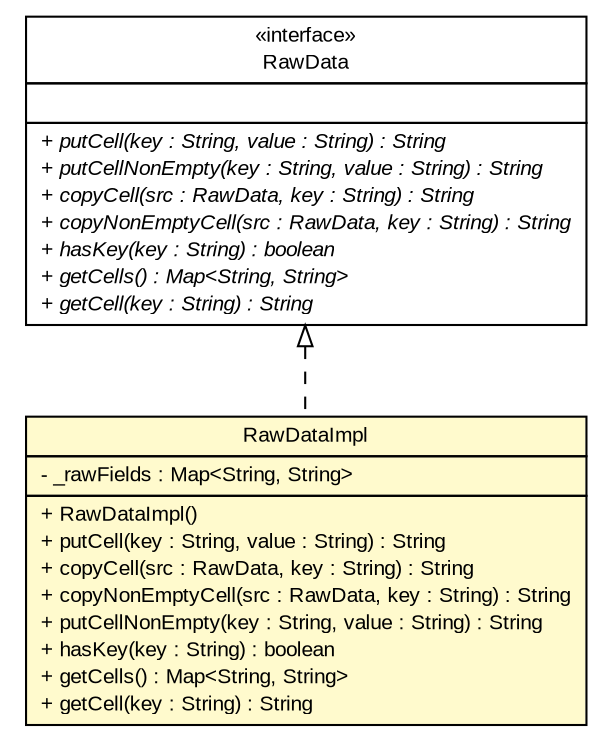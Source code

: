 #!/usr/local/bin/dot
#
# Class diagram 
# Generated by UMLGraph version R5_6_6-6-g3bdff0 (http://www.umlgraph.org/)
#

digraph G {
	edge [fontname="arial",fontsize=10,labelfontname="arial",labelfontsize=10];
	node [fontname="arial",fontsize=10,shape=plaintext];
	nodesep=0.25;
	ranksep=0.5;
	// org.tanjakostic.jcleancim.docgen.collector.RawDataImpl
	c166536 [label=<<table title="org.tanjakostic.jcleancim.docgen.collector.RawDataImpl" border="0" cellborder="1" cellspacing="0" cellpadding="2" port="p" bgcolor="lemonChiffon" href="./RawDataImpl.html">
		<tr><td><table border="0" cellspacing="0" cellpadding="1">
<tr><td align="center" balign="center"> RawDataImpl </td></tr>
		</table></td></tr>
		<tr><td><table border="0" cellspacing="0" cellpadding="1">
<tr><td align="left" balign="left"> - _rawFields : Map&lt;String, String&gt; </td></tr>
		</table></td></tr>
		<tr><td><table border="0" cellspacing="0" cellpadding="1">
<tr><td align="left" balign="left"> + RawDataImpl() </td></tr>
<tr><td align="left" balign="left"> + putCell(key : String, value : String) : String </td></tr>
<tr><td align="left" balign="left"> + copyCell(src : RawData, key : String) : String </td></tr>
<tr><td align="left" balign="left"> + copyNonEmptyCell(src : RawData, key : String) : String </td></tr>
<tr><td align="left" balign="left"> + putCellNonEmpty(key : String, value : String) : String </td></tr>
<tr><td align="left" balign="left"> + hasKey(key : String) : boolean </td></tr>
<tr><td align="left" balign="left"> + getCells() : Map&lt;String, String&gt; </td></tr>
<tr><td align="left" balign="left"> + getCell(key : String) : String </td></tr>
		</table></td></tr>
		</table>>, URL="./RawDataImpl.html", fontname="arial", fontcolor="black", fontsize=10.0];
	// org.tanjakostic.jcleancim.docgen.collector.RawData
	c166537 [label=<<table title="org.tanjakostic.jcleancim.docgen.collector.RawData" border="0" cellborder="1" cellspacing="0" cellpadding="2" port="p" href="./RawData.html">
		<tr><td><table border="0" cellspacing="0" cellpadding="1">
<tr><td align="center" balign="center"> &#171;interface&#187; </td></tr>
<tr><td align="center" balign="center"> RawData </td></tr>
		</table></td></tr>
		<tr><td><table border="0" cellspacing="0" cellpadding="1">
<tr><td align="left" balign="left">  </td></tr>
		</table></td></tr>
		<tr><td><table border="0" cellspacing="0" cellpadding="1">
<tr><td align="left" balign="left"><font face="Arial Italic" point-size="10.0"> + putCell(key : String, value : String) : String </font></td></tr>
<tr><td align="left" balign="left"><font face="Arial Italic" point-size="10.0"> + putCellNonEmpty(key : String, value : String) : String </font></td></tr>
<tr><td align="left" balign="left"><font face="Arial Italic" point-size="10.0"> + copyCell(src : RawData, key : String) : String </font></td></tr>
<tr><td align="left" balign="left"><font face="Arial Italic" point-size="10.0"> + copyNonEmptyCell(src : RawData, key : String) : String </font></td></tr>
<tr><td align="left" balign="left"><font face="Arial Italic" point-size="10.0"> + hasKey(key : String) : boolean </font></td></tr>
<tr><td align="left" balign="left"><font face="Arial Italic" point-size="10.0"> + getCells() : Map&lt;String, String&gt; </font></td></tr>
<tr><td align="left" balign="left"><font face="Arial Italic" point-size="10.0"> + getCell(key : String) : String </font></td></tr>
		</table></td></tr>
		</table>>, URL="./RawData.html", fontname="arial", fontcolor="black", fontsize=10.0];
	//org.tanjakostic.jcleancim.docgen.collector.RawDataImpl implements org.tanjakostic.jcleancim.docgen.collector.RawData
	c166537:p -> c166536:p [dir=back,arrowtail=empty,style=dashed];
}

